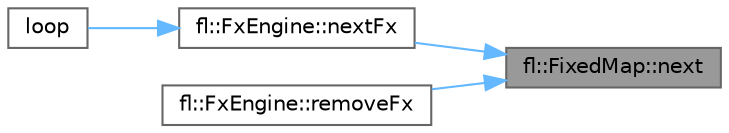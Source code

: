 digraph "fl::FixedMap::next"
{
 // LATEX_PDF_SIZE
  bgcolor="transparent";
  edge [fontname=Helvetica,fontsize=10,labelfontname=Helvetica,labelfontsize=10];
  node [fontname=Helvetica,fontsize=10,shape=box,height=0.2,width=0.4];
  rankdir="RL";
  Node1 [id="Node000001",label="fl::FixedMap::next",height=0.2,width=0.4,color="gray40", fillcolor="grey60", style="filled", fontcolor="black",tooltip=" "];
  Node1 -> Node2 [id="edge1_Node000001_Node000002",dir="back",color="steelblue1",style="solid",tooltip=" "];
  Node2 [id="Node000002",label="fl::FxEngine::nextFx",height=0.2,width=0.4,color="grey40", fillcolor="white", style="filled",URL="$d4/d60/classfl_1_1_fx_engine.html#a478ed2a69d36050013ef81ffb59799a0",tooltip="Transitions to the next effect in the sequence."];
  Node2 -> Node3 [id="edge2_Node000002_Node000003",dir="back",color="steelblue1",style="solid",tooltip=" "];
  Node3 [id="Node000003",label="loop",height=0.2,width=0.4,color="grey40", fillcolor="white", style="filled",URL="$d6/d35/_fx_engine_8ino.html#afe461d27b9c48d5921c00d521181f12f",tooltip=" "];
  Node1 -> Node4 [id="edge3_Node000001_Node000004",dir="back",color="steelblue1",style="solid",tooltip=" "];
  Node4 [id="Node000004",label="fl::FxEngine::removeFx",height=0.2,width=0.4,color="grey40", fillcolor="white", style="filled",URL="$d4/d60/classfl_1_1_fx_engine.html#acb1a08ee3735bf9269d8a60370b02315",tooltip="Requests removal of an effect from the engine, which might not happen immediately (for example the Fx..."];
}
